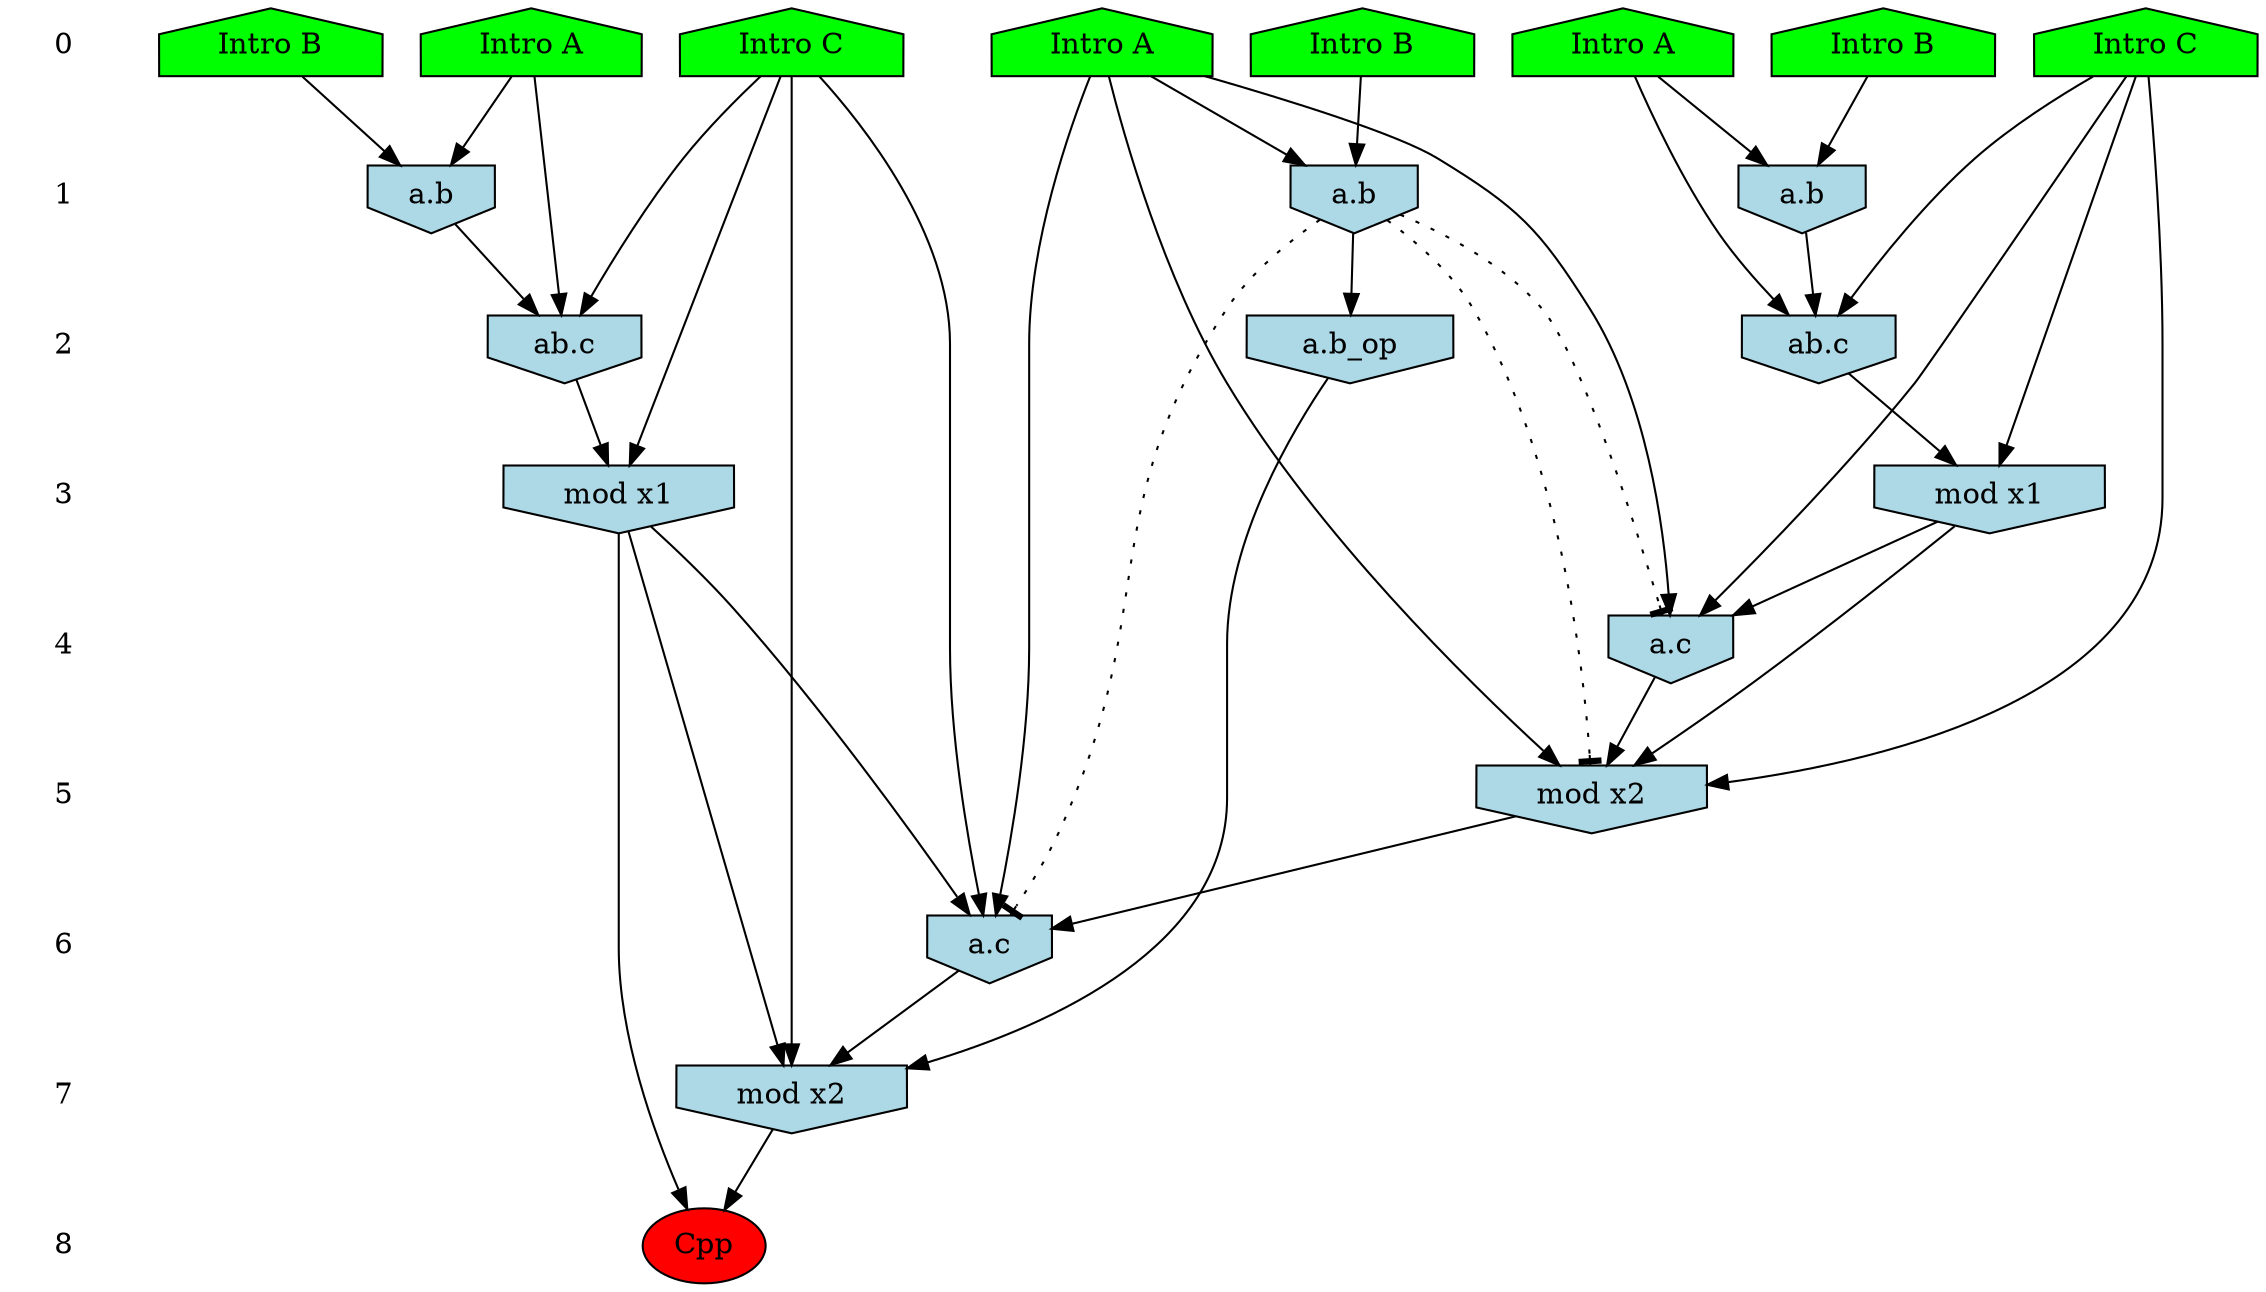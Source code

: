 /* Compression of 1 causal flows obtained in average at 1.570392E+01 t.u */
/* Compressed causal flows were: [2630] */
digraph G{
 ranksep=.5 ; 
{ rank = same ; "0" [shape=plaintext] ; node_1 [label ="Intro A", shape=house, style=filled, fillcolor=green] ;
node_2 [label ="Intro B", shape=house, style=filled, fillcolor=green] ;
node_3 [label ="Intro A", shape=house, style=filled, fillcolor=green] ;
node_4 [label ="Intro A", shape=house, style=filled, fillcolor=green] ;
node_5 [label ="Intro B", shape=house, style=filled, fillcolor=green] ;
node_6 [label ="Intro B", shape=house, style=filled, fillcolor=green] ;
node_7 [label ="Intro C", shape=house, style=filled, fillcolor=green] ;
node_8 [label ="Intro C", shape=house, style=filled, fillcolor=green] ;
}
{ rank = same ; "1" [shape=plaintext] ; node_9 [label="a.b", shape=invhouse, style=filled, fillcolor = lightblue] ;
node_14 [label="a.b", shape=invhouse, style=filled, fillcolor = lightblue] ;
node_18 [label="a.b", shape=invhouse, style=filled, fillcolor = lightblue] ;
}
{ rank = same ; "2" [shape=plaintext] ; node_10 [label="ab.c", shape=invhouse, style=filled, fillcolor = lightblue] ;
node_15 [label="ab.c", shape=invhouse, style=filled, fillcolor = lightblue] ;
node_19 [label="a.b_op", shape=invhouse, style=filled, fillcolor = lightblue] ;
}
{ rank = same ; "3" [shape=plaintext] ; node_11 [label="mod x1", shape=invhouse, style=filled, fillcolor = lightblue] ;
node_16 [label="mod x1", shape=invhouse, style=filled, fillcolor = lightblue] ;
}
{ rank = same ; "4" [shape=plaintext] ; node_12 [label="a.c", shape=invhouse, style=filled, fillcolor = lightblue] ;
}
{ rank = same ; "5" [shape=plaintext] ; node_13 [label="mod x2", shape=invhouse, style=filled, fillcolor = lightblue] ;
}
{ rank = same ; "6" [shape=plaintext] ; node_17 [label="a.c", shape=invhouse, style=filled, fillcolor = lightblue] ;
}
{ rank = same ; "7" [shape=plaintext] ; node_20 [label="mod x2", shape=invhouse, style=filled, fillcolor = lightblue] ;
}
{ rank = same ; "8" [shape=plaintext] ; node_21 [label ="Cpp", style=filled, fillcolor=red] ;
}
"0" -> "1" [style="invis"]; 
"1" -> "2" [style="invis"]; 
"2" -> "3" [style="invis"]; 
"3" -> "4" [style="invis"]; 
"4" -> "5" [style="invis"]; 
"5" -> "6" [style="invis"]; 
"6" -> "7" [style="invis"]; 
"7" -> "8" [style="invis"]; 
node_3 -> node_9
node_5 -> node_9
node_3 -> node_10
node_7 -> node_10
node_9 -> node_10
node_7 -> node_11
node_10 -> node_11
node_4 -> node_12
node_7 -> node_12
node_11 -> node_12
node_4 -> node_13
node_7 -> node_13
node_11 -> node_13
node_12 -> node_13
node_1 -> node_14
node_2 -> node_14
node_1 -> node_15
node_8 -> node_15
node_14 -> node_15
node_8 -> node_16
node_15 -> node_16
node_4 -> node_17
node_8 -> node_17
node_13 -> node_17
node_16 -> node_17
node_4 -> node_18
node_6 -> node_18
node_18 -> node_19
node_8 -> node_20
node_16 -> node_20
node_17 -> node_20
node_19 -> node_20
node_16 -> node_21
node_20 -> node_21
node_18 -> node_17 [style=dotted, arrowhead = tee] 
node_18 -> node_13 [style=dotted, arrowhead = tee] 
node_18 -> node_12 [style=dotted, arrowhead = tee] 
}
/*
 Dot generation time: 0.000110
*/